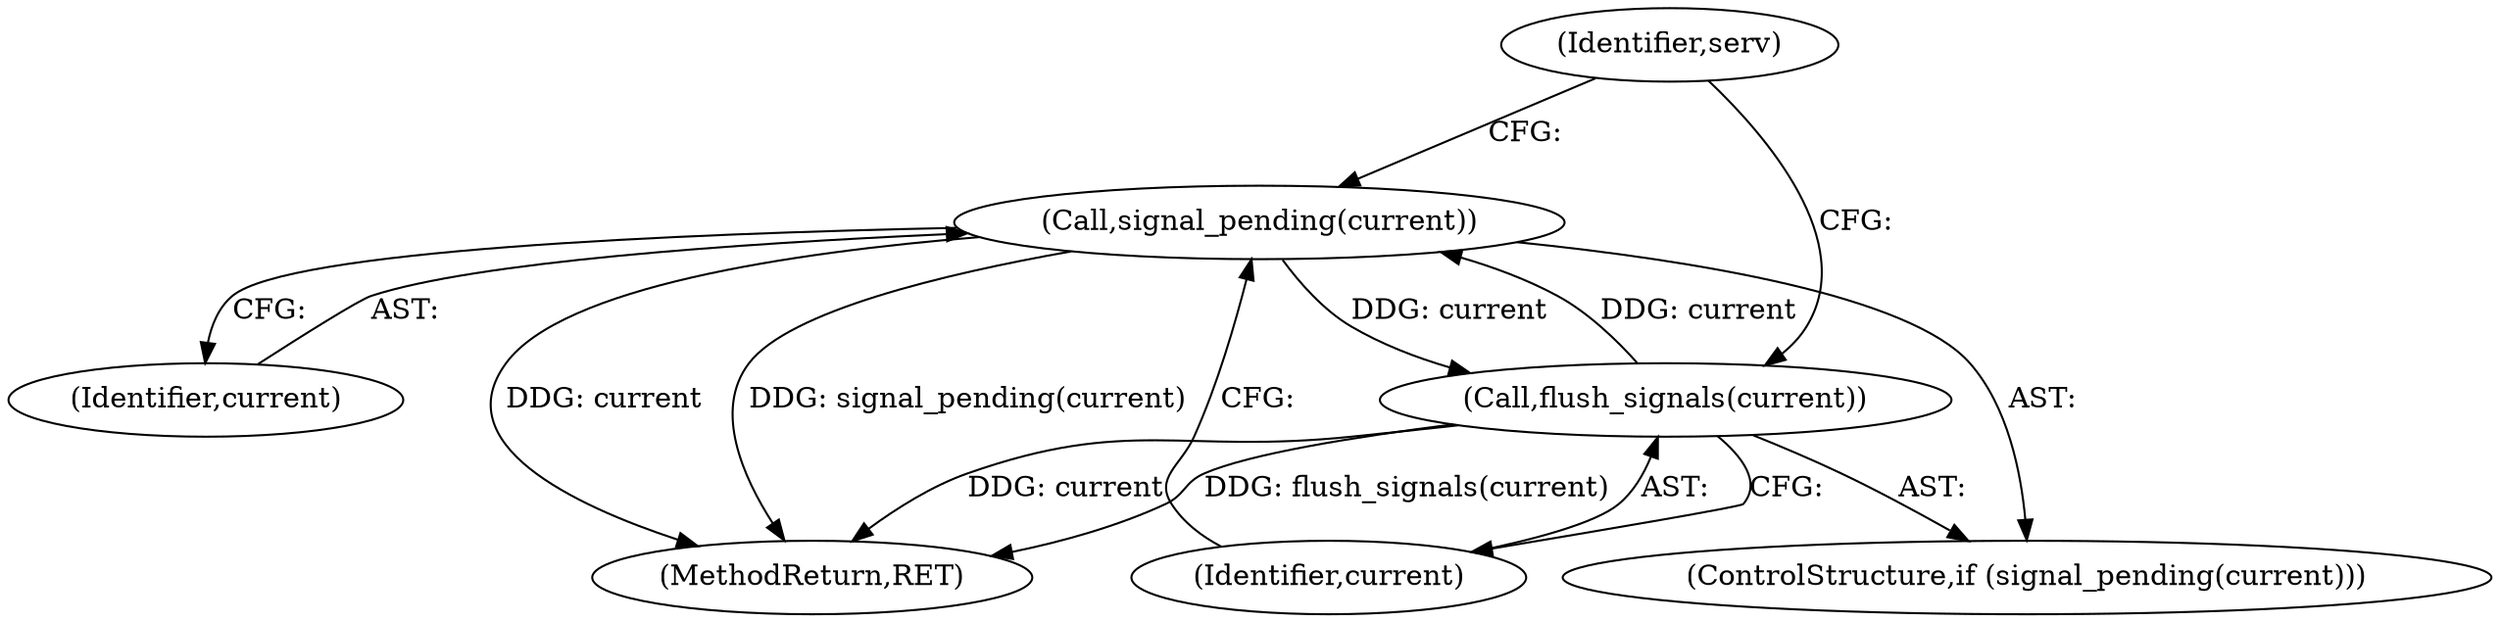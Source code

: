 digraph "0_linux_c70422f760c120480fee4de6c38804c72aa26bc1_2@API" {
"1000124" [label="(Call,signal_pending(current))"];
"1000126" [label="(Call,flush_signals(current))"];
"1000124" [label="(Call,signal_pending(current))"];
"1000201" [label="(MethodReturn,RET)"];
"1000125" [label="(Identifier,current)"];
"1000124" [label="(Call,signal_pending(current))"];
"1000131" [label="(Identifier,serv)"];
"1000126" [label="(Call,flush_signals(current))"];
"1000127" [label="(Identifier,current)"];
"1000123" [label="(ControlStructure,if (signal_pending(current)))"];
"1000124" -> "1000123"  [label="AST: "];
"1000124" -> "1000125"  [label="CFG: "];
"1000125" -> "1000124"  [label="AST: "];
"1000127" -> "1000124"  [label="CFG: "];
"1000131" -> "1000124"  [label="CFG: "];
"1000124" -> "1000201"  [label="DDG: current"];
"1000124" -> "1000201"  [label="DDG: signal_pending(current)"];
"1000126" -> "1000124"  [label="DDG: current"];
"1000124" -> "1000126"  [label="DDG: current"];
"1000126" -> "1000123"  [label="AST: "];
"1000126" -> "1000127"  [label="CFG: "];
"1000127" -> "1000126"  [label="AST: "];
"1000131" -> "1000126"  [label="CFG: "];
"1000126" -> "1000201"  [label="DDG: current"];
"1000126" -> "1000201"  [label="DDG: flush_signals(current)"];
}
